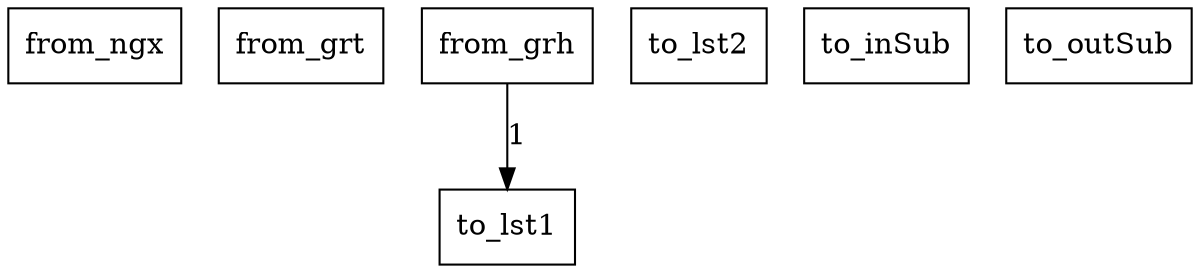 digraph {
    graph [rankdir=TB
          ,bgcolor=transparent];
    node [shape=box
         ,fillcolor=white
         ,style=filled];
    0 [label=<from_ngx>];
    1 [label=<from_grt>];
    2 [label=<from_grh>];
    3 [label=<to_lst1>];
    4 [label=<to_lst2>];
    5 [label=<to_inSub>];
    6 [label=<to_outSub>];
    2 -> 3 [label=1];
}